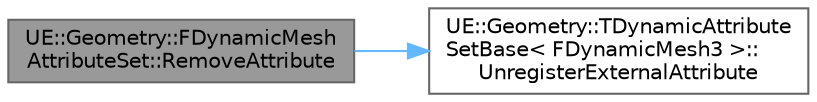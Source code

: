 digraph "UE::Geometry::FDynamicMeshAttributeSet::RemoveAttribute"
{
 // INTERACTIVE_SVG=YES
 // LATEX_PDF_SIZE
  bgcolor="transparent";
  edge [fontname=Helvetica,fontsize=10,labelfontname=Helvetica,labelfontsize=10];
  node [fontname=Helvetica,fontsize=10,shape=box,height=0.2,width=0.4];
  rankdir="LR";
  Node1 [id="Node000001",label="UE::Geometry::FDynamicMesh\lAttributeSet::RemoveAttribute",height=0.2,width=0.4,color="gray40", fillcolor="grey60", style="filled", fontcolor="black",tooltip=" "];
  Node1 -> Node2 [id="edge1_Node000001_Node000002",color="steelblue1",style="solid",tooltip=" "];
  Node2 [id="Node000002",label="UE::Geometry::TDynamicAttribute\lSetBase\< FDynamicMesh3 \>::\lUnregisterExternalAttribute",height=0.2,width=0.4,color="grey40", fillcolor="white", style="filled",URL="$d9/d14/classUE_1_1Geometry_1_1TDynamicAttributeSetBase.html#ac92fe550f690d7f240b498d6d7a68d84",tooltip=" "];
}
